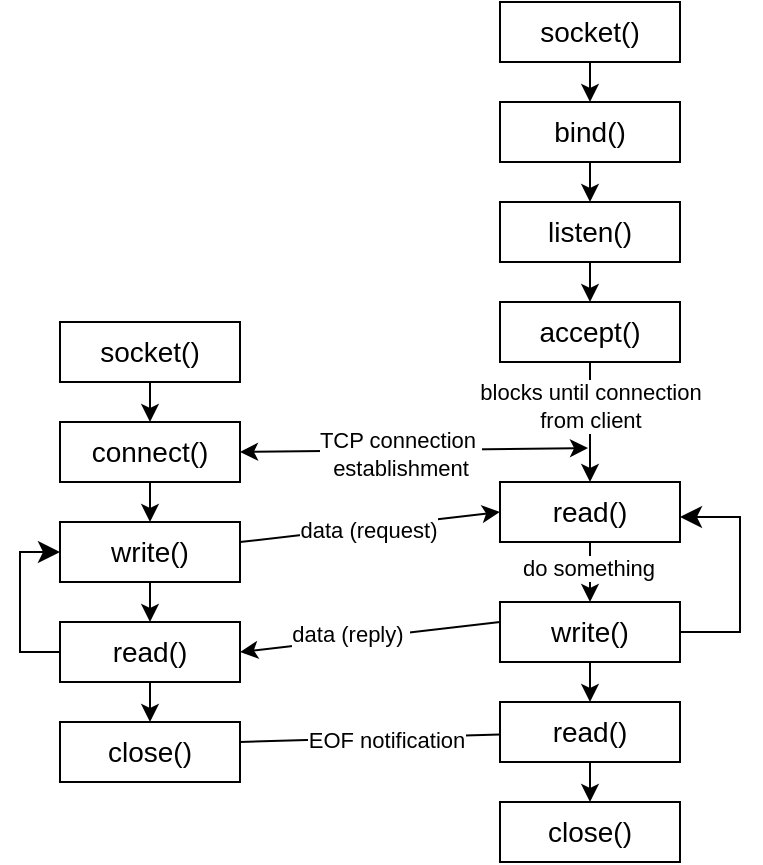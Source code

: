 <mxfile version="24.7.8">
  <diagram name="Page-1" id="jnCkXLoFDYFhxXH_N0Sx">
    <mxGraphModel dx="1654" dy="914" grid="1" gridSize="10" guides="1" tooltips="1" connect="1" arrows="1" fold="1" page="1" pageScale="1" pageWidth="850" pageHeight="1100" math="0" shadow="0">
      <root>
        <mxCell id="0" />
        <mxCell id="1" parent="0" />
        <mxCell id="KPl6-Z8b2giDErf2pCn6-1" value="socket()" style="rounded=0;whiteSpace=wrap;html=1;fontSize=14;" vertex="1" parent="1">
          <mxGeometry x="180" y="160" width="90" height="30" as="geometry" />
        </mxCell>
        <mxCell id="KPl6-Z8b2giDErf2pCn6-2" value="" style="endArrow=classic;html=1;rounded=0;exitX=0.5;exitY=1;exitDx=0;exitDy=0;" edge="1" parent="1" source="KPl6-Z8b2giDErf2pCn6-1">
          <mxGeometry width="50" height="50" relative="1" as="geometry">
            <mxPoint x="250" y="280" as="sourcePoint" />
            <mxPoint x="225" y="210" as="targetPoint" />
          </mxGeometry>
        </mxCell>
        <mxCell id="KPl6-Z8b2giDErf2pCn6-3" value="bind()" style="rounded=0;whiteSpace=wrap;html=1;fontSize=14;" vertex="1" parent="1">
          <mxGeometry x="180" y="210" width="90" height="30" as="geometry" />
        </mxCell>
        <mxCell id="KPl6-Z8b2giDErf2pCn6-4" value="" style="endArrow=classic;html=1;rounded=0;exitX=0.5;exitY=1;exitDx=0;exitDy=0;" edge="1" parent="1" source="KPl6-Z8b2giDErf2pCn6-3">
          <mxGeometry width="50" height="50" relative="1" as="geometry">
            <mxPoint x="250" y="330" as="sourcePoint" />
            <mxPoint x="225" y="260" as="targetPoint" />
          </mxGeometry>
        </mxCell>
        <mxCell id="KPl6-Z8b2giDErf2pCn6-5" value="listen()" style="rounded=0;whiteSpace=wrap;html=1;fontSize=14;" vertex="1" parent="1">
          <mxGeometry x="180" y="260" width="90" height="30" as="geometry" />
        </mxCell>
        <mxCell id="KPl6-Z8b2giDErf2pCn6-6" value="" style="endArrow=classic;html=1;rounded=0;exitX=0.5;exitY=1;exitDx=0;exitDy=0;" edge="1" parent="1" source="KPl6-Z8b2giDErf2pCn6-5">
          <mxGeometry width="50" height="50" relative="1" as="geometry">
            <mxPoint x="250" y="380" as="sourcePoint" />
            <mxPoint x="225" y="310" as="targetPoint" />
          </mxGeometry>
        </mxCell>
        <mxCell id="KPl6-Z8b2giDErf2pCn6-7" value="accept()" style="rounded=0;whiteSpace=wrap;html=1;fontSize=14;" vertex="1" parent="1">
          <mxGeometry x="180" y="310" width="90" height="30" as="geometry" />
        </mxCell>
        <mxCell id="KPl6-Z8b2giDErf2pCn6-8" value="" style="endArrow=classic;html=1;rounded=0;exitX=0.5;exitY=1;exitDx=0;exitDy=0;entryX=0.5;entryY=0;entryDx=0;entryDy=0;" edge="1" parent="1" source="KPl6-Z8b2giDErf2pCn6-7" target="KPl6-Z8b2giDErf2pCn6-9">
          <mxGeometry width="50" height="50" relative="1" as="geometry">
            <mxPoint x="250" y="430" as="sourcePoint" />
            <mxPoint x="225" y="360" as="targetPoint" />
          </mxGeometry>
        </mxCell>
        <mxCell id="KPl6-Z8b2giDErf2pCn6-26" value="blocks until connection&lt;div&gt;from client&lt;/div&gt;" style="edgeLabel;html=1;align=center;verticalAlign=middle;resizable=0;points=[];" vertex="1" connectable="0" parent="KPl6-Z8b2giDErf2pCn6-8">
          <mxGeometry x="-0.281" relative="1" as="geometry">
            <mxPoint as="offset" />
          </mxGeometry>
        </mxCell>
        <mxCell id="KPl6-Z8b2giDErf2pCn6-9" value="read()" style="rounded=0;whiteSpace=wrap;html=1;fontSize=14;" vertex="1" parent="1">
          <mxGeometry x="180" y="400" width="90" height="30" as="geometry" />
        </mxCell>
        <mxCell id="KPl6-Z8b2giDErf2pCn6-10" value="" style="endArrow=classic;html=1;rounded=0;exitX=0.5;exitY=1;exitDx=0;exitDy=0;entryX=0.5;entryY=0;entryDx=0;entryDy=0;" edge="1" parent="1" source="KPl6-Z8b2giDErf2pCn6-9" target="KPl6-Z8b2giDErf2pCn6-11">
          <mxGeometry width="50" height="50" relative="1" as="geometry">
            <mxPoint x="250" y="520" as="sourcePoint" />
            <mxPoint x="225" y="450" as="targetPoint" />
          </mxGeometry>
        </mxCell>
        <mxCell id="KPl6-Z8b2giDErf2pCn6-37" value="do something" style="edgeLabel;html=1;align=center;verticalAlign=middle;resizable=0;points=[];" vertex="1" connectable="0" parent="KPl6-Z8b2giDErf2pCn6-10">
          <mxGeometry x="-0.149" y="-1" relative="1" as="geometry">
            <mxPoint as="offset" />
          </mxGeometry>
        </mxCell>
        <mxCell id="KPl6-Z8b2giDErf2pCn6-11" value="write()" style="rounded=0;whiteSpace=wrap;html=1;fontSize=14;" vertex="1" parent="1">
          <mxGeometry x="180" y="460" width="90" height="30" as="geometry" />
        </mxCell>
        <mxCell id="KPl6-Z8b2giDErf2pCn6-12" value="" style="endArrow=classic;html=1;rounded=0;exitX=0.5;exitY=1;exitDx=0;exitDy=0;" edge="1" parent="1" source="KPl6-Z8b2giDErf2pCn6-11">
          <mxGeometry width="50" height="50" relative="1" as="geometry">
            <mxPoint x="250" y="580" as="sourcePoint" />
            <mxPoint x="225" y="510" as="targetPoint" />
          </mxGeometry>
        </mxCell>
        <mxCell id="KPl6-Z8b2giDErf2pCn6-13" value="read()" style="rounded=0;whiteSpace=wrap;html=1;fontSize=14;" vertex="1" parent="1">
          <mxGeometry x="180" y="510" width="90" height="30" as="geometry" />
        </mxCell>
        <mxCell id="KPl6-Z8b2giDErf2pCn6-14" value="" style="endArrow=classic;html=1;rounded=0;exitX=0.5;exitY=1;exitDx=0;exitDy=0;" edge="1" parent="1" source="KPl6-Z8b2giDErf2pCn6-13">
          <mxGeometry width="50" height="50" relative="1" as="geometry">
            <mxPoint x="250" y="630" as="sourcePoint" />
            <mxPoint x="225" y="560" as="targetPoint" />
          </mxGeometry>
        </mxCell>
        <mxCell id="KPl6-Z8b2giDErf2pCn6-15" value="close()" style="rounded=0;whiteSpace=wrap;html=1;fontSize=14;" vertex="1" parent="1">
          <mxGeometry x="180" y="560" width="90" height="30" as="geometry" />
        </mxCell>
        <mxCell id="KPl6-Z8b2giDErf2pCn6-17" value="socket()" style="rounded=0;whiteSpace=wrap;html=1;fontSize=14;" vertex="1" parent="1">
          <mxGeometry x="-40" y="320" width="90" height="30" as="geometry" />
        </mxCell>
        <mxCell id="KPl6-Z8b2giDErf2pCn6-18" value="" style="endArrow=classic;html=1;rounded=0;exitX=0.5;exitY=1;exitDx=0;exitDy=0;" edge="1" parent="1" source="KPl6-Z8b2giDErf2pCn6-17">
          <mxGeometry width="50" height="50" relative="1" as="geometry">
            <mxPoint x="30" y="440" as="sourcePoint" />
            <mxPoint x="5" y="370" as="targetPoint" />
          </mxGeometry>
        </mxCell>
        <mxCell id="KPl6-Z8b2giDErf2pCn6-19" value="connect()" style="rounded=0;whiteSpace=wrap;html=1;fontSize=14;" vertex="1" parent="1">
          <mxGeometry x="-40" y="370" width="90" height="30" as="geometry" />
        </mxCell>
        <mxCell id="KPl6-Z8b2giDErf2pCn6-20" value="" style="endArrow=classic;html=1;rounded=0;exitX=0.5;exitY=1;exitDx=0;exitDy=0;" edge="1" parent="1" source="KPl6-Z8b2giDErf2pCn6-19">
          <mxGeometry width="50" height="50" relative="1" as="geometry">
            <mxPoint x="30" y="490" as="sourcePoint" />
            <mxPoint x="5" y="420" as="targetPoint" />
          </mxGeometry>
        </mxCell>
        <mxCell id="KPl6-Z8b2giDErf2pCn6-21" value="write()" style="rounded=0;whiteSpace=wrap;html=1;fontSize=14;" vertex="1" parent="1">
          <mxGeometry x="-40" y="420" width="90" height="30" as="geometry" />
        </mxCell>
        <mxCell id="KPl6-Z8b2giDErf2pCn6-22" value="" style="endArrow=classic;html=1;rounded=0;exitX=0.5;exitY=1;exitDx=0;exitDy=0;" edge="1" parent="1" source="KPl6-Z8b2giDErf2pCn6-21">
          <mxGeometry width="50" height="50" relative="1" as="geometry">
            <mxPoint x="30" y="540" as="sourcePoint" />
            <mxPoint x="5" y="470" as="targetPoint" />
          </mxGeometry>
        </mxCell>
        <mxCell id="KPl6-Z8b2giDErf2pCn6-23" value="read()" style="rounded=0;whiteSpace=wrap;html=1;fontSize=14;" vertex="1" parent="1">
          <mxGeometry x="-40" y="470" width="90" height="30" as="geometry" />
        </mxCell>
        <mxCell id="KPl6-Z8b2giDErf2pCn6-24" value="" style="endArrow=classic;html=1;rounded=0;exitX=0.5;exitY=1;exitDx=0;exitDy=0;" edge="1" parent="1" source="KPl6-Z8b2giDErf2pCn6-23">
          <mxGeometry width="50" height="50" relative="1" as="geometry">
            <mxPoint x="30" y="590" as="sourcePoint" />
            <mxPoint x="5" y="520" as="targetPoint" />
          </mxGeometry>
        </mxCell>
        <mxCell id="KPl6-Z8b2giDErf2pCn6-25" value="close()" style="rounded=0;whiteSpace=wrap;html=1;fontSize=14;" vertex="1" parent="1">
          <mxGeometry x="-40" y="520" width="90" height="30" as="geometry" />
        </mxCell>
        <mxCell id="KPl6-Z8b2giDErf2pCn6-27" value="" style="endArrow=classic;startArrow=classic;html=1;rounded=0;exitX=1;exitY=0.5;exitDx=0;exitDy=0;" edge="1" parent="1" source="KPl6-Z8b2giDErf2pCn6-19">
          <mxGeometry width="50" height="50" relative="1" as="geometry">
            <mxPoint x="50" y="390" as="sourcePoint" />
            <mxPoint x="224" y="383" as="targetPoint" />
          </mxGeometry>
        </mxCell>
        <mxCell id="KPl6-Z8b2giDErf2pCn6-28" value="TCP connection&amp;nbsp;&lt;div&gt;establishment&lt;/div&gt;" style="edgeLabel;html=1;align=center;verticalAlign=middle;resizable=0;points=[];" vertex="1" connectable="0" parent="KPl6-Z8b2giDErf2pCn6-27">
          <mxGeometry x="-0.322" y="-1" relative="1" as="geometry">
            <mxPoint x="21" as="offset" />
          </mxGeometry>
        </mxCell>
        <mxCell id="KPl6-Z8b2giDErf2pCn6-29" value="" style="endArrow=classic;html=1;rounded=0;entryX=0;entryY=0.5;entryDx=0;entryDy=0;" edge="1" parent="1" target="KPl6-Z8b2giDErf2pCn6-9">
          <mxGeometry width="50" height="50" relative="1" as="geometry">
            <mxPoint x="50" y="430" as="sourcePoint" />
            <mxPoint x="100" y="380" as="targetPoint" />
          </mxGeometry>
        </mxCell>
        <mxCell id="KPl6-Z8b2giDErf2pCn6-30" value="data (request)" style="edgeLabel;html=1;align=center;verticalAlign=middle;resizable=0;points=[];" vertex="1" connectable="0" parent="KPl6-Z8b2giDErf2pCn6-29">
          <mxGeometry x="-0.012" y="-1" relative="1" as="geometry">
            <mxPoint as="offset" />
          </mxGeometry>
        </mxCell>
        <mxCell id="KPl6-Z8b2giDErf2pCn6-31" value="" style="endArrow=classic;html=1;rounded=0;entryX=1;entryY=0.5;entryDx=0;entryDy=0;" edge="1" parent="1" target="KPl6-Z8b2giDErf2pCn6-23">
          <mxGeometry width="50" height="50" relative="1" as="geometry">
            <mxPoint x="180" y="470" as="sourcePoint" />
            <mxPoint x="230" y="420" as="targetPoint" />
          </mxGeometry>
        </mxCell>
        <mxCell id="KPl6-Z8b2giDErf2pCn6-32" value="data (reply)&amp;nbsp;" style="edgeLabel;html=1;align=center;verticalAlign=middle;resizable=0;points=[];" vertex="1" connectable="0" parent="KPl6-Z8b2giDErf2pCn6-31">
          <mxGeometry x="0.154" y="-3" relative="1" as="geometry">
            <mxPoint as="offset" />
          </mxGeometry>
        </mxCell>
        <mxCell id="KPl6-Z8b2giDErf2pCn6-33" value="" style="endArrow=none;html=1;rounded=0;" edge="1" parent="1" target="KPl6-Z8b2giDErf2pCn6-13">
          <mxGeometry width="50" height="50" relative="1" as="geometry">
            <mxPoint x="50" y="530" as="sourcePoint" />
            <mxPoint x="100" y="480" as="targetPoint" />
          </mxGeometry>
        </mxCell>
        <mxCell id="KPl6-Z8b2giDErf2pCn6-34" value="EOF notification" style="edgeLabel;html=1;align=center;verticalAlign=middle;resizable=0;points=[];" vertex="1" connectable="0" parent="KPl6-Z8b2giDErf2pCn6-33">
          <mxGeometry x="0.116" y="-1" relative="1" as="geometry">
            <mxPoint as="offset" />
          </mxGeometry>
        </mxCell>
        <mxCell id="KPl6-Z8b2giDErf2pCn6-35" value="" style="edgeStyle=elbowEdgeStyle;elbow=horizontal;endArrow=classic;html=1;curved=0;rounded=0;endSize=8;startSize=8;entryX=1;entryY=0.25;entryDx=0;entryDy=0;exitX=1;exitY=0.5;exitDx=0;exitDy=0;" edge="1" parent="1" source="KPl6-Z8b2giDErf2pCn6-11">
          <mxGeometry width="50" height="50" relative="1" as="geometry">
            <mxPoint x="270" y="470" as="sourcePoint" />
            <mxPoint x="270" y="417.5" as="targetPoint" />
            <Array as="points">
              <mxPoint x="300" y="440" />
            </Array>
          </mxGeometry>
        </mxCell>
        <mxCell id="KPl6-Z8b2giDErf2pCn6-36" value="" style="edgeStyle=elbowEdgeStyle;elbow=horizontal;endArrow=classic;html=1;curved=0;rounded=0;endSize=8;startSize=8;entryX=0;entryY=0.5;entryDx=0;entryDy=0;exitX=0;exitY=0.5;exitDx=0;exitDy=0;" edge="1" parent="1" source="KPl6-Z8b2giDErf2pCn6-23" target="KPl6-Z8b2giDErf2pCn6-21">
          <mxGeometry width="50" height="50" relative="1" as="geometry">
            <mxPoint x="-80" y="467.5" as="sourcePoint" />
            <mxPoint x="-80" y="420" as="targetPoint" />
            <Array as="points">
              <mxPoint x="-60" y="460" />
            </Array>
          </mxGeometry>
        </mxCell>
      </root>
    </mxGraphModel>
  </diagram>
</mxfile>
